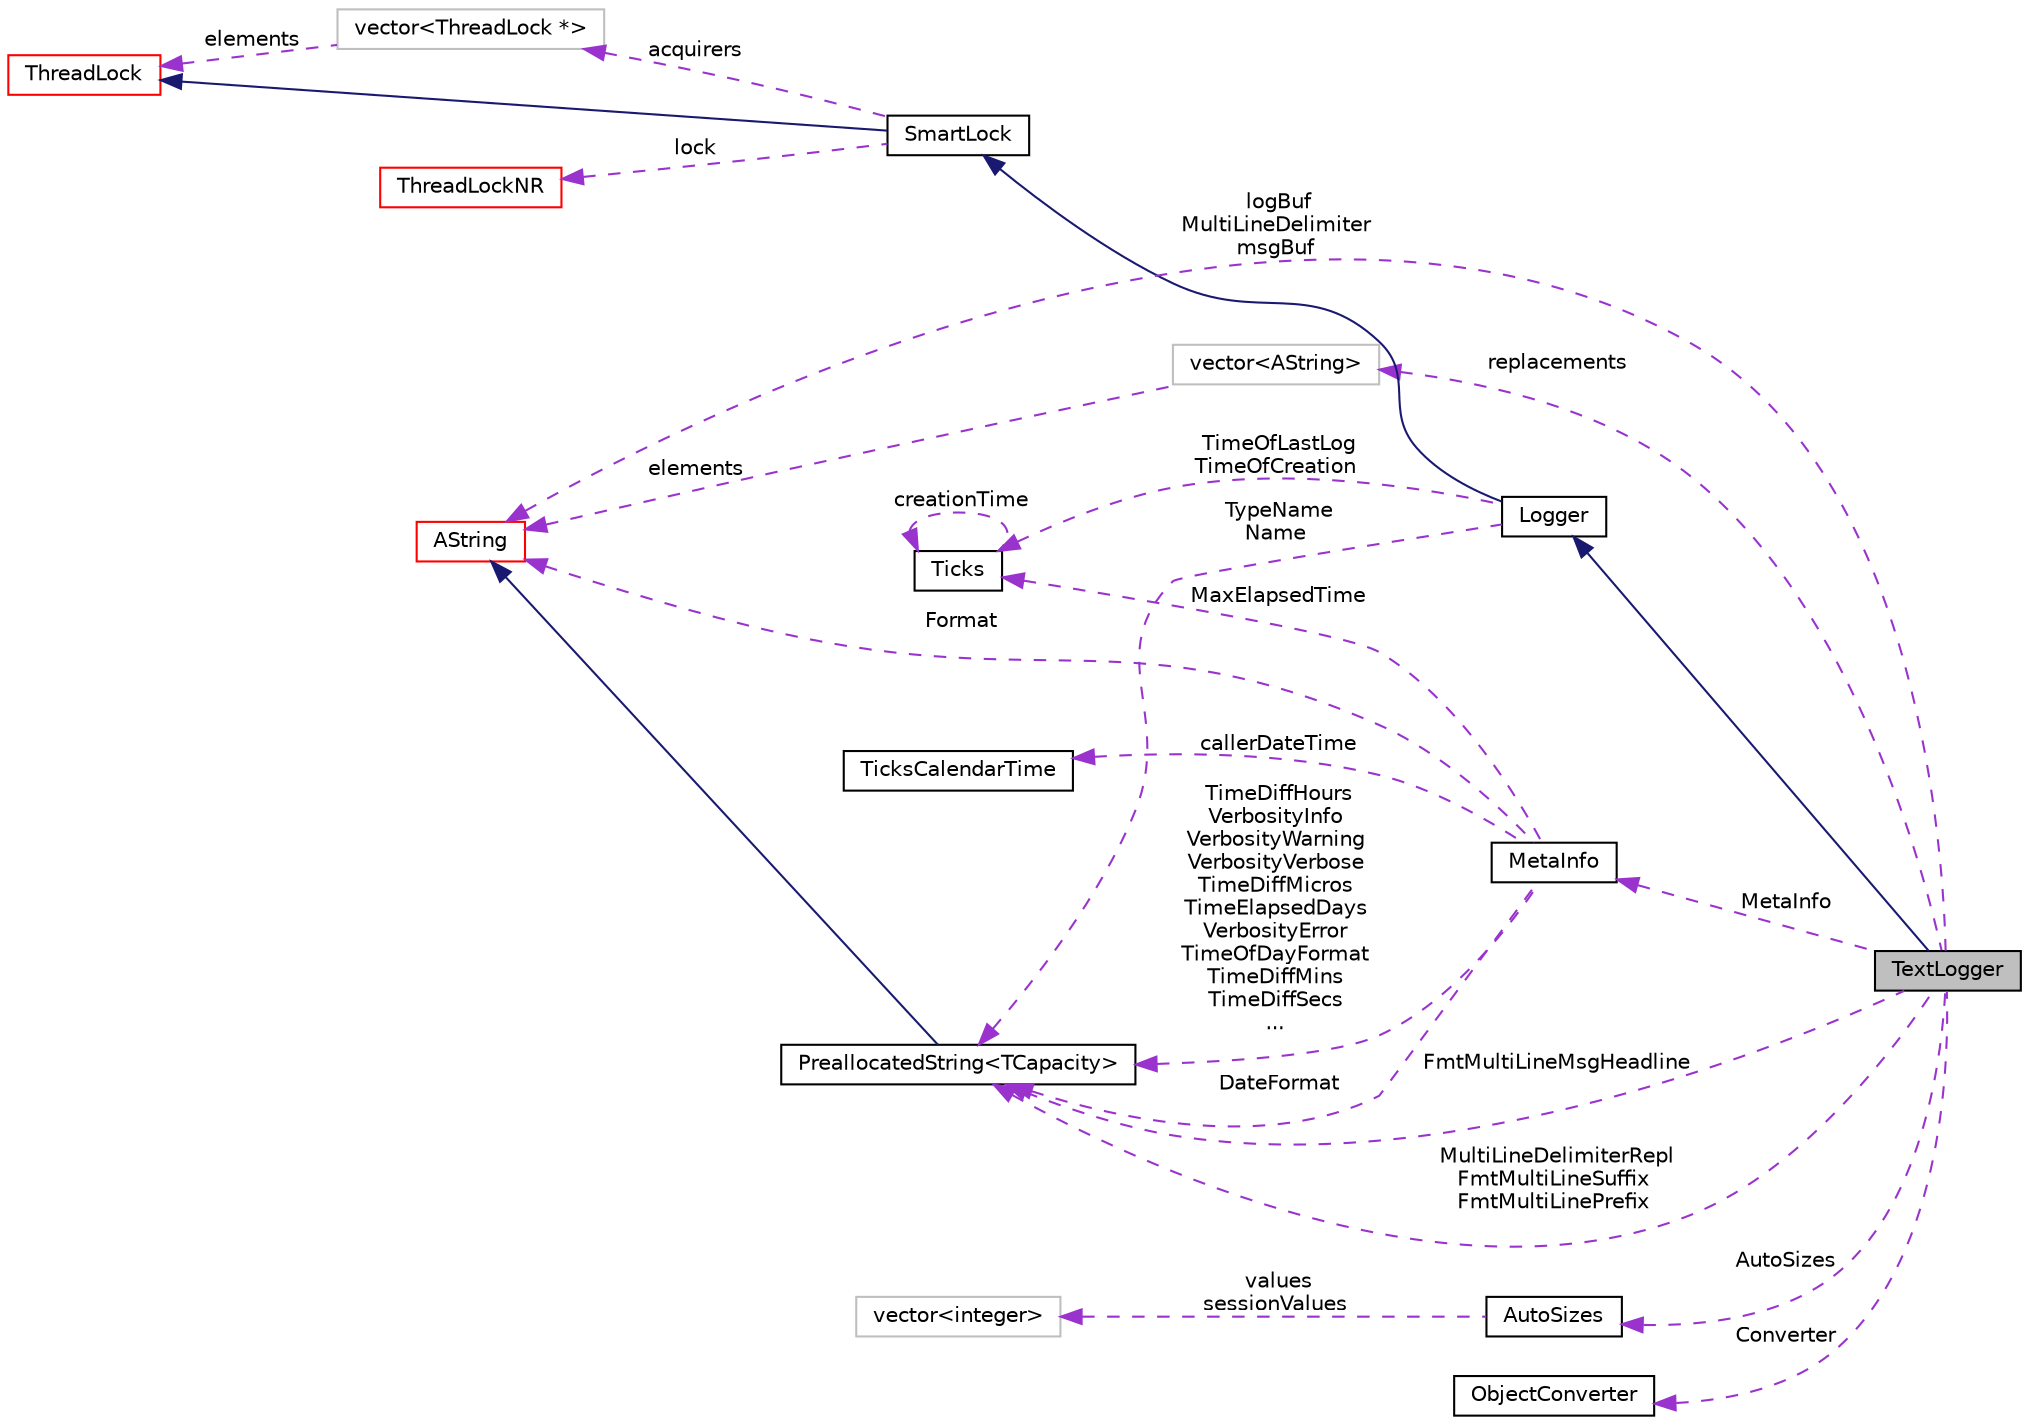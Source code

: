 digraph "TextLogger"
{
  edge [fontname="Helvetica",fontsize="10",labelfontname="Helvetica",labelfontsize="10"];
  node [fontname="Helvetica",fontsize="10",shape=record];
  rankdir="LR";
  Node13 [label="TextLogger",height=0.2,width=0.4,color="black", fillcolor="grey75", style="filled", fontcolor="black"];
  Node27 [label="vector\<ThreadLock *\>",height=0.2,width=0.4,color="grey75", fillcolor="white", style="filled"];
  Node30 [label="vector\<AString\>",height=0.2,width=0.4,color="grey75", fillcolor="white", style="filled"];
  Node35 [label="vector\<integer\>",height=0.2,width=0.4,color="grey75", fillcolor="white", style="filled"];
  Node29 [label="PreallocatedString\<TCapacity\>",height=0.2,width=0.4,color="black", fillcolor="white", style="filled",URL="$classaworx_1_1lib_1_1strings_1_1PreallocatedString.html"];
  Node14 -> Node13 [dir="back",color="midnightblue",fontsize="10",style="solid",fontname="Helvetica"];
  Node15 -> Node14 [dir="back",color="midnightblue",fontsize="10",style="solid",fontname="Helvetica"];
  Node16 -> Node15 [dir="back",color="midnightblue",fontsize="10",style="solid",fontname="Helvetica"];
  Node16 -> Node27 [dir="back",color="darkorchid3",fontsize="10",style="dashed",label=" elements" ,fontname="Helvetica"];
  Node24 -> Node13 [dir="back",color="darkorchid3",fontsize="10",style="dashed",label=" logBuf\nMultiLineDelimiter\nmsgBuf" ,fontname="Helvetica"];
  Node24 -> Node29 [dir="back",color="midnightblue",fontsize="10",style="solid",fontname="Helvetica"];
  Node24 -> Node30 [dir="back",color="darkorchid3",fontsize="10",style="dashed",label=" elements" ,fontname="Helvetica"];
  Node24 -> Node32 [dir="back",color="darkorchid3",fontsize="10",style="dashed",label=" Format" ,fontname="Helvetica"];
  Node26 -> Node15 [dir="back",color="darkorchid3",fontsize="10",style="dashed",label=" lock" ,fontname="Helvetica"];
  Node27 -> Node15 [dir="back",color="darkorchid3",fontsize="10",style="dashed",label=" acquirers" ,fontname="Helvetica"];
  Node28 -> Node14 [dir="back",color="darkorchid3",fontsize="10",style="dashed",label=" TimeOfLastLog\nTimeOfCreation" ,fontname="Helvetica"];
  Node28 -> Node28 [dir="back",color="darkorchid3",fontsize="10",style="dashed",label=" creationTime" ,fontname="Helvetica"];
  Node28 -> Node32 [dir="back",color="darkorchid3",fontsize="10",style="dashed",label=" MaxElapsedTime" ,fontname="Helvetica"];
  Node29 -> Node13 [dir="back",color="darkorchid3",fontsize="10",style="dashed",label=" FmtMultiLineMsgHeadline" ,fontname="Helvetica"];
  Node29 -> Node13 [dir="back",color="darkorchid3",fontsize="10",style="dashed",label=" MultiLineDelimiterRepl\nFmtMultiLineSuffix\nFmtMultiLinePrefix" ,fontname="Helvetica"];
  Node29 -> Node14 [dir="back",color="darkorchid3",fontsize="10",style="dashed",label=" TypeName\nName" ,fontname="Helvetica"];
  Node29 -> Node32 [dir="back",color="darkorchid3",fontsize="10",style="dashed",label=" TimeDiffHours\nVerbosityInfo\nVerbosityWarning\nVerbosityVerbose\nTimeDiffMicros\nTimeElapsedDays\nVerbosityError\nTimeOfDayFormat\nTimeDiffMins\nTimeDiffSecs\n..." ,fontname="Helvetica"];
  Node29 -> Node32 [dir="back",color="darkorchid3",fontsize="10",style="dashed",label=" DateFormat" ,fontname="Helvetica"];
  Node30 -> Node13 [dir="back",color="darkorchid3",fontsize="10",style="dashed",label=" replacements" ,fontname="Helvetica"];
  Node32 -> Node13 [dir="back",color="darkorchid3",fontsize="10",style="dashed",label=" MetaInfo" ,fontname="Helvetica"];
  Node33 -> Node32 [dir="back",color="darkorchid3",fontsize="10",style="dashed",label=" callerDateTime" ,fontname="Helvetica"];
  Node34 -> Node13 [dir="back",color="darkorchid3",fontsize="10",style="dashed",label=" AutoSizes" ,fontname="Helvetica"];
  Node35 -> Node34 [dir="back",color="darkorchid3",fontsize="10",style="dashed",label=" values\nsessionValues" ,fontname="Helvetica"];
  Node36 -> Node13 [dir="back",color="darkorchid3",fontsize="10",style="dashed",label=" Converter" ,fontname="Helvetica"];
  Node14 [label="Logger",height=0.2,width=0.4,color="black", fillcolor="white", style="filled",URL="$classaworx_1_1lox_1_1core_1_1Logger.html"];
  Node15 [label="SmartLock",height=0.2,width=0.4,color="black", fillcolor="white", style="filled",URL="$classaworx_1_1lib_1_1threads_1_1SmartLock.html"];
  Node16 [label="ThreadLock",height=0.2,width=0.4,color="red", fillcolor="white", style="filled",URL="$classaworx_1_1lib_1_1threads_1_1ThreadLock.html"];
  Node26 [label="ThreadLockNR",height=0.2,width=0.4,color="red", fillcolor="white", style="filled",URL="$classaworx_1_1lib_1_1threads_1_1ThreadLockNR.html"];
  Node28 [label="Ticks",height=0.2,width=0.4,color="black", fillcolor="white", style="filled",URL="$classaworx_1_1lib_1_1time_1_1Ticks.html"];
  Node24 [label="AString",height=0.2,width=0.4,color="red", fillcolor="white", style="filled",URL="$classaworx_1_1lib_1_1strings_1_1AString.html"];
  Node32 [label="MetaInfo",height=0.2,width=0.4,color="black", fillcolor="white", style="filled",URL="$classaworx_1_1lox_1_1core_1_1textlogger_1_1MetaInfo.html"];
  Node33 [label="TicksCalendarTime",height=0.2,width=0.4,color="black", fillcolor="white", style="filled",URL="$classaworx_1_1lib_1_1time_1_1TicksCalendarTime.html"];
  Node34 [label="AutoSizes",height=0.2,width=0.4,color="black", fillcolor="white", style="filled",URL="$classaworx_1_1lib_1_1strings_1_1AutoSizes.html"];
  Node36 [label="ObjectConverter",height=0.2,width=0.4,color="black", fillcolor="white", style="filled",URL="$classaworx_1_1lox_1_1core_1_1textlogger_1_1ObjectConverter.html"];
}

